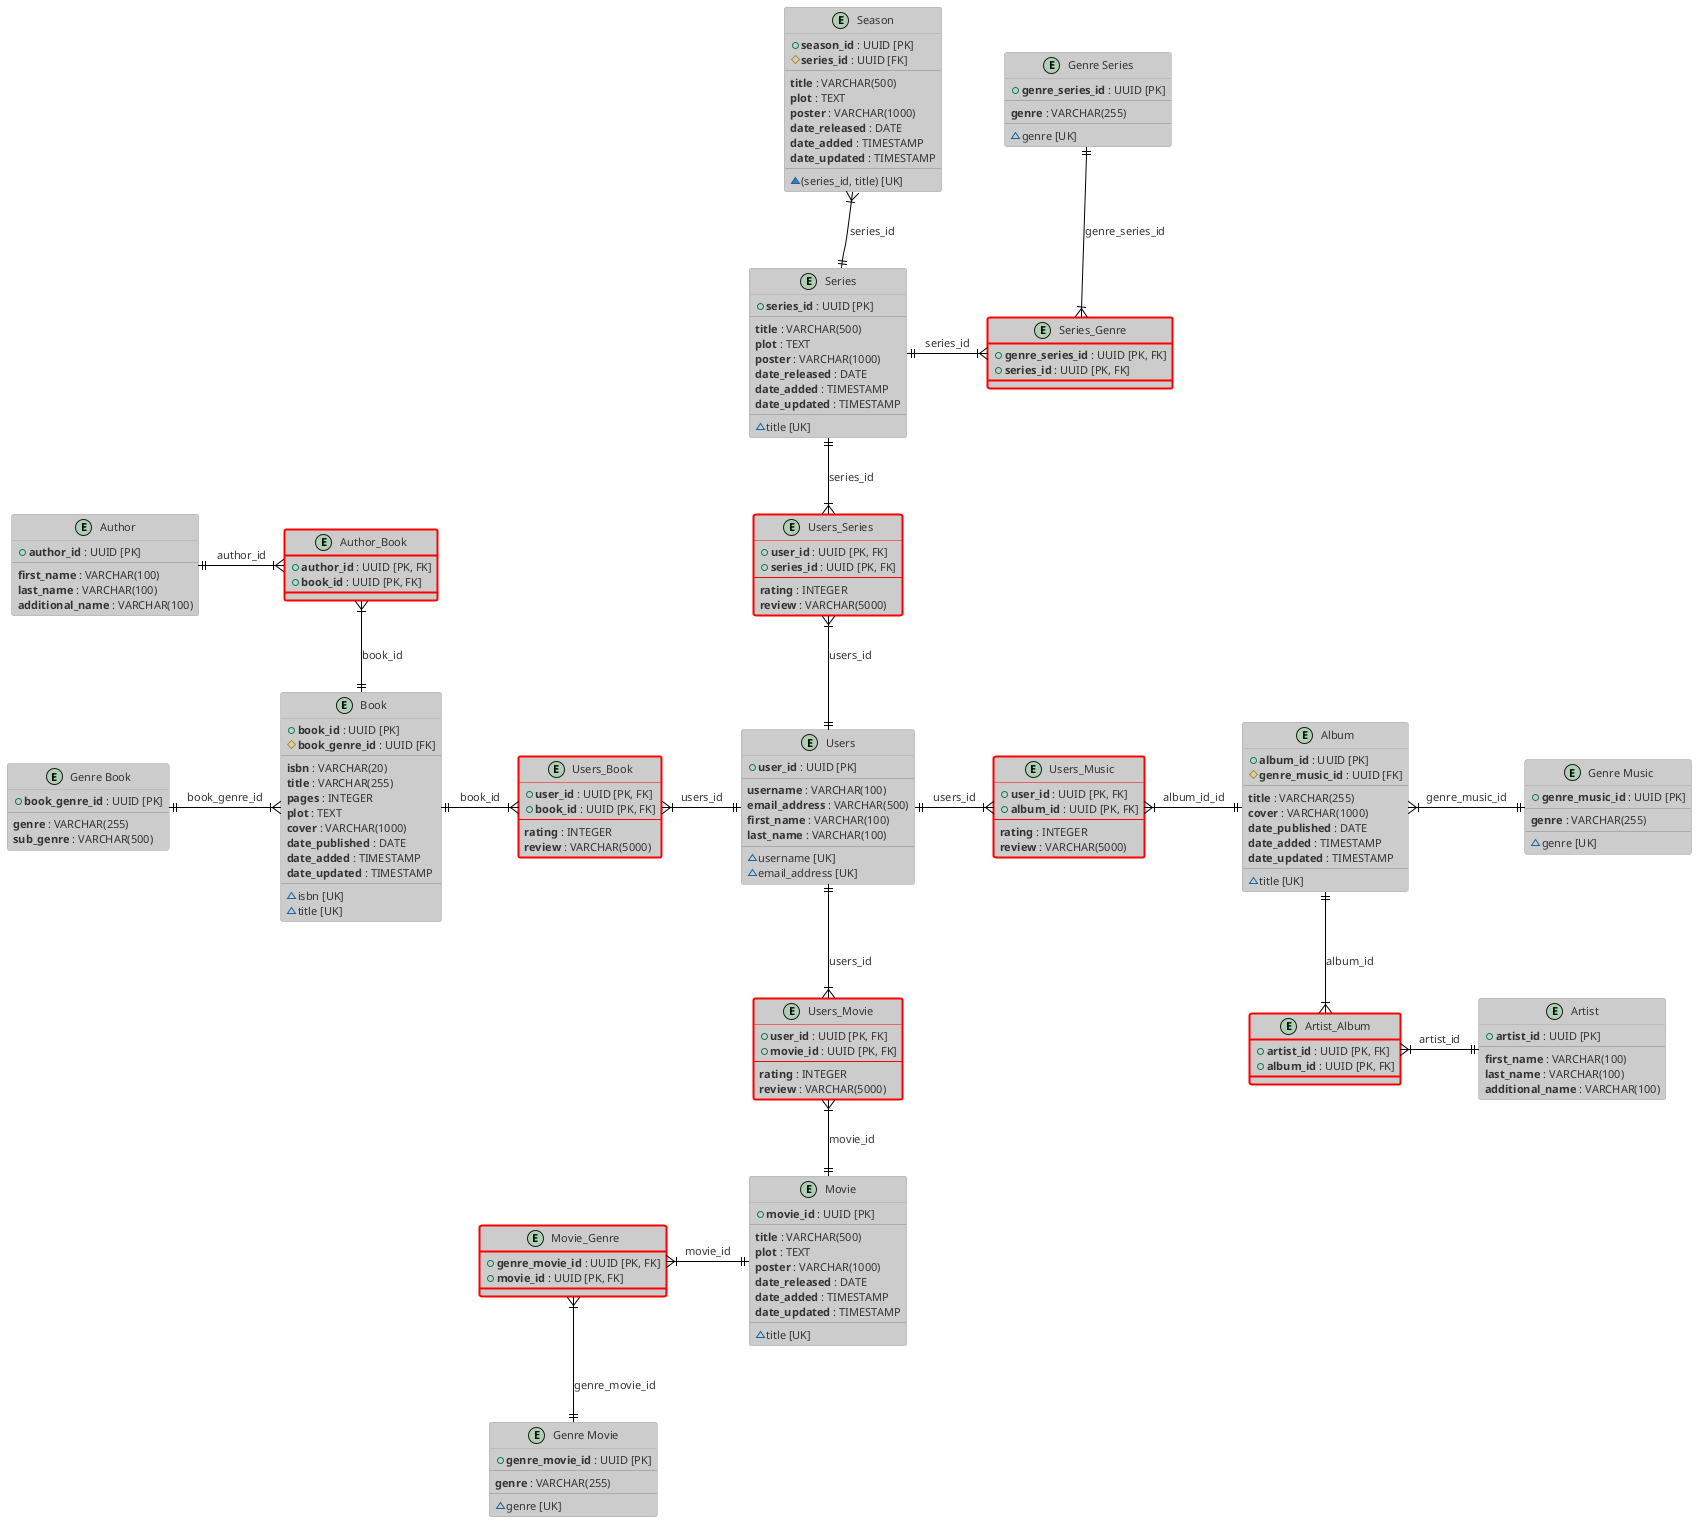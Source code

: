 @startuml
!theme reddress-lightblue

entity "Genre Movie" as genre_movie {
  + **genre_movie_id** : UUID [PK]
  ---
  **genre** : VARCHAR(255)
  ---
  ~genre [UK]
}

entity "Genre Series" as genre_series {
  + **genre_series_id** : UUID [PK]
  ---
  **genre** : VARCHAR(255)
  ---
  ~genre [UK]
}

entity "Genre Music" as genre_music {
  + **genre_music_id** : UUID [PK]
  ---
  **genre** : VARCHAR(255)
  ---
  ~genre [UK]
}

entity "Genre Book" as genre_book {
  + **book_genre_id** : UUID [PK]
  ---
  **genre** : VARCHAR(255)
  **sub_genre** : VARCHAR(500)
}


entity "Author" as author {
  + **author_id** : UUID [PK]
  ---
  **first_name** : VARCHAR(100)
  **last_name** : VARCHAR(100)
  **additional_name** : VARCHAR(100)
}

entity "Book" as book {
  + **book_id** : UUID [PK]
  # **book_genre_id** : UUID [FK]
  ---
  **isbn** : VARCHAR(20)
  **title** : VARCHAR(255)
  **pages** : INTEGER
  **plot** : TEXT
  **cover** : VARCHAR(1000)
  **date_published** : DATE
  **date_added** : TIMESTAMP
  **date_updated** : TIMESTAMP
  ---
  ~isbn [UK]
  ~title [UK]
}

entity "Author_Book" as author_book #line:red;line.bold; {
  + **author_id** : UUID [PK, FK]
  + **book_id** : UUID [PK, FK]
}

entity "Artist" as artist {
  + **artist_id** : UUID [PK]
  ---
  **first_name** : VARCHAR(100)
  **last_name** : VARCHAR(100)
  **additional_name** : VARCHAR(100)
}

entity "Album" as album {
  + **album_id** : UUID [PK]
  # **genre_music_id** : UUID [FK]
  ---
  **title** : VARCHAR(255)
  **cover** : VARCHAR(1000)
  **date_published** : DATE
  **date_added** : TIMESTAMP
  **date_updated** : TIMESTAMP
  ---
  ~title [UK]
}

entity "Artist_Album" as artist_album #line:red;line.bold; {
    + **artist_id** : UUID [PK, FK]
    + **album_id** : UUID [PK, FK]
}

entity "Series" as series {
  + **series_id** : UUID [PK]
  ---
  **title** : VARCHAR(500)
  **plot** : TEXT
  **poster** : VARCHAR(1000)
  **date_released** : DATE
  **date_added** : TIMESTAMP
  **date_updated** : TIMESTAMP
  ---
  ~title [UK]
}

entity "Season" as season {
  + **season_id** : UUID [PK]
  # **series_id** : UUID [FK]
  ---
  **title** : VARCHAR(500)
  **plot** : TEXT
  **poster** : VARCHAR(1000)
  **date_released** : DATE
  **date_added** : TIMESTAMP
  **date_updated** : TIMESTAMP
  ---
  ~(series_id, title) [UK]
}

entity "Series_Genre" as series_genre #line:red;line.bold; {
  + **genre_series_id** : UUID [PK, FK]
  + **series_id** : UUID [PK, FK]
}

entity "Movie" as movie {
  + **movie_id** : UUID [PK]
  ---
  **title** : VARCHAR(500)
  **plot** : TEXT
  **poster** : VARCHAR(1000)
  **date_released** : DATE
  **date_added** : TIMESTAMP
  **date_updated** : TIMESTAMP
  ---
  ~title [UK]
}

entity "Movie_Genre" as movie_genre #line:red;line.bold; {
  + **genre_movie_id** : UUID [PK, FK]
  + **movie_id** : UUID [PK, FK]
}

entity "Users" as users {
  + **user_id** : UUID [PK]
  ---
  **username** : VARCHAR(100)
  **email_address** : VARCHAR(500)
  **first_name** : VARCHAR(100)
  **last_name** : VARCHAR(100)
  ---
  ~username [UK]
  ~email_address [UK]
}

entity "Users_Music" as users_music #line:red;line.bold; {
  + **user_id** : UUID [PK, FK]
  + **album_id** : UUID [PK, FK]
  ---
  **rating** : INTEGER
  **review** : VARCHAR(5000)
}

entity "Users_Movie" as users_movie #line:red;line.bold; {
  + **user_id** : UUID [PK, FK]
  + **movie_id** : UUID [PK, FK]
  ---
  **rating** : INTEGER
  **review** : VARCHAR(5000)
}

entity "Users_Series" as users_series #line:red;line.bold; {
  + **user_id** : UUID [PK, FK]
  + **series_id** : UUID [PK, FK]
  ---
  **rating** : INTEGER
  **review** : VARCHAR(5000)
}

entity "Users_Book" as users_book #line:red;line.bold; {
  + **user_id** : UUID [PK, FK]
  + **book_id** : UUID [PK, FK]
  ---
  **rating** : INTEGER
  **review** : VARCHAR(5000)
}

series -u[hidden]-> season
season }|--|| series : series_id
series -r[hidden]-> series_genre
series ||--|{ series_genre : series_id
series_genre -u[hidden]-> genre_series
genre_series ||--|{ series_genre : genre_series_id

users_series -u[hidden]-> series
series ||--|{ users_series : series_id

users_book -r[hidden]-> users
users_book }|--|| users : users_id

users_music -l[hidden]-> users
users_music }|--|| users : users_id

movie -l[hidden]-> movie_genre
movie_genre }|--|| movie : movie_id
movie_genre -d[hidden]-> genre_movie
genre_movie ||--|{ movie_genre : genre_movie_id

users_movie -u[hidden]-> users
users_movie }|--|| users : users_id

users_series -d[hidden]-> users
users_series }|--|| users : users_id

author -r[hidden]-> author_book
author ||--|{ author_book : author_id
book -l[hidden]-> genre_book
genre_book ||--|{ book : book_genre_id
book -u[hidden]-> author_book
author_book }|--|| book : book_id

users_book -l[hidden]-> book
users_book }|--|| book : book_id

users_movie -d[hidden]-> movie
users_movie }|--|| movie : movie_id

users_music -r[hidden]-> album
users_music }|--|| album : album_id_id

album -d[hidden]-> artist_album
album ||--|{ artist_album : album_id
artist_album -r[hidden]-> artist
artist ||--|{ artist_album : artist_id
album -r[hidden]-> genre_music
album }|--|| genre_music : genre_music_id
@enduml

